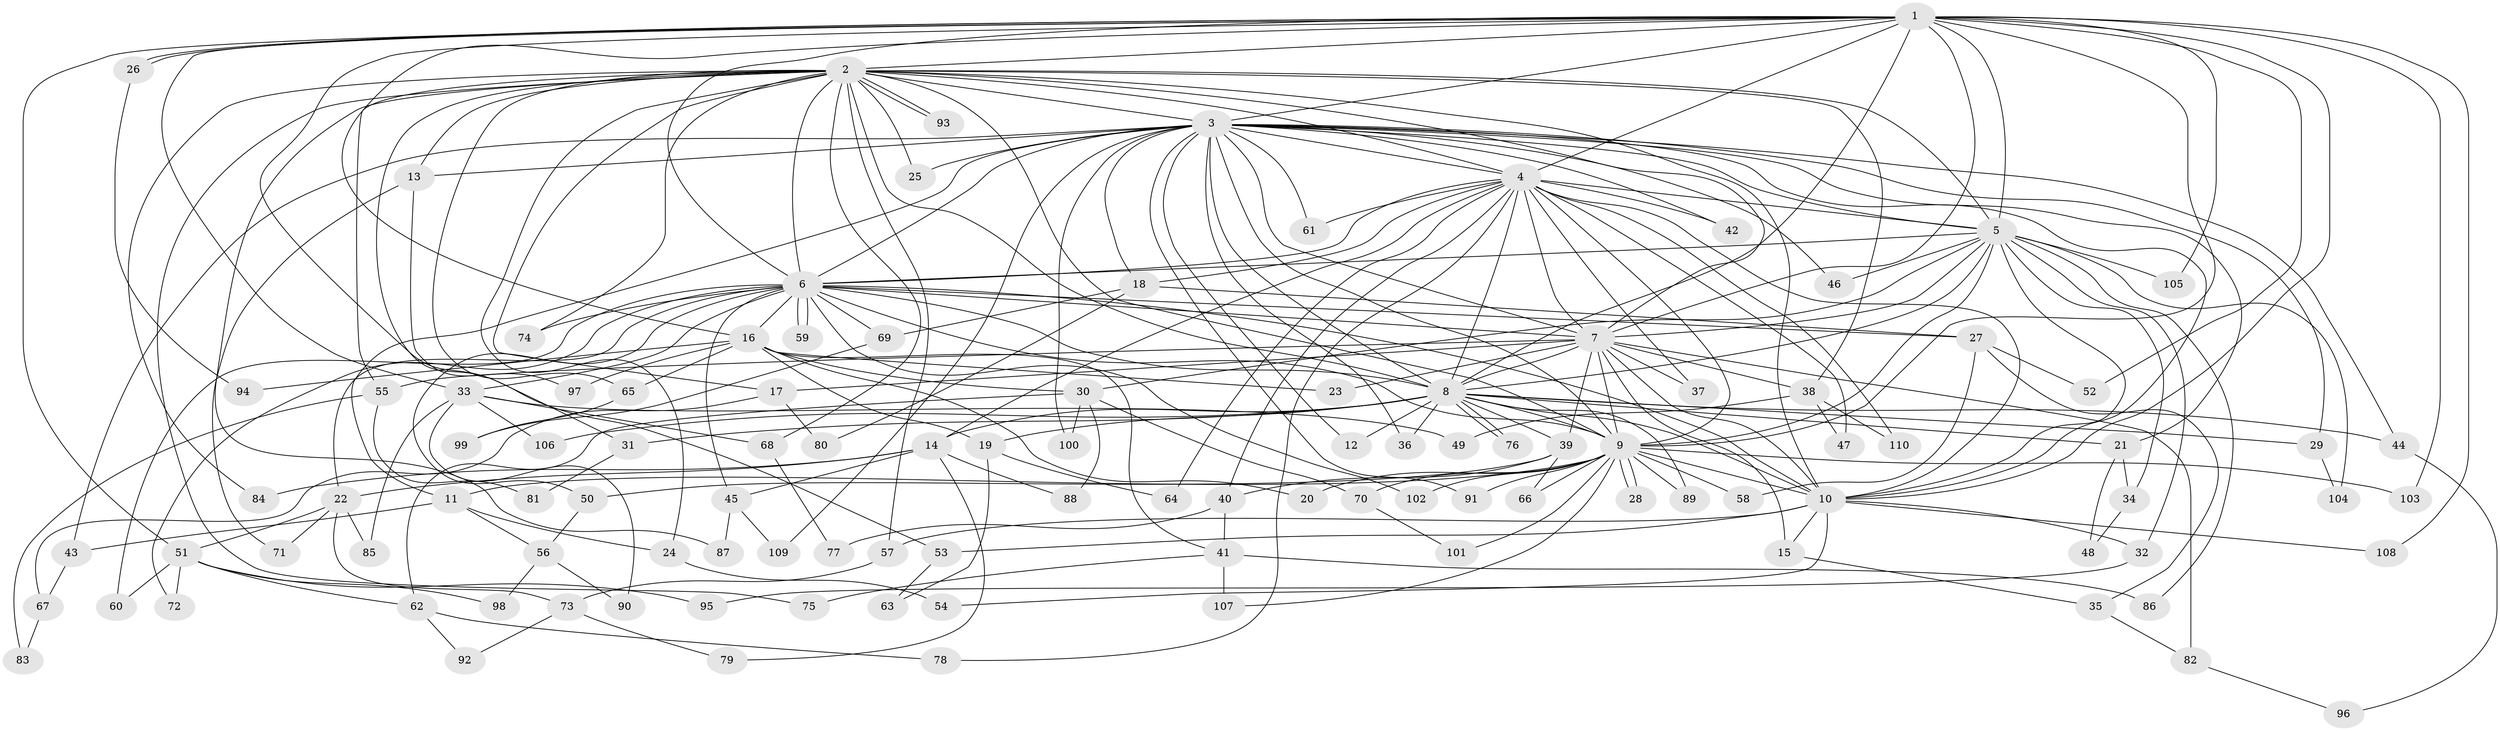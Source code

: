 // coarse degree distribution, {19: 0.012987012987012988, 16: 0.012987012987012988, 41: 0.012987012987012988, 1: 0.1038961038961039, 3: 0.06493506493506493, 5: 0.09090909090909091, 2: 0.5714285714285714, 6: 0.012987012987012988, 4: 0.06493506493506493, 14: 0.012987012987012988, 7: 0.012987012987012988, 8: 0.012987012987012988, 11: 0.012987012987012988}
// Generated by graph-tools (version 1.1) at 2025/47/03/04/25 21:47:35]
// undirected, 110 vertices, 245 edges
graph export_dot {
graph [start="1"]
  node [color=gray90,style=filled];
  1;
  2;
  3;
  4;
  5;
  6;
  7;
  8;
  9;
  10;
  11;
  12;
  13;
  14;
  15;
  16;
  17;
  18;
  19;
  20;
  21;
  22;
  23;
  24;
  25;
  26;
  27;
  28;
  29;
  30;
  31;
  32;
  33;
  34;
  35;
  36;
  37;
  38;
  39;
  40;
  41;
  42;
  43;
  44;
  45;
  46;
  47;
  48;
  49;
  50;
  51;
  52;
  53;
  54;
  55;
  56;
  57;
  58;
  59;
  60;
  61;
  62;
  63;
  64;
  65;
  66;
  67;
  68;
  69;
  70;
  71;
  72;
  73;
  74;
  75;
  76;
  77;
  78;
  79;
  80;
  81;
  82;
  83;
  84;
  85;
  86;
  87;
  88;
  89;
  90;
  91;
  92;
  93;
  94;
  95;
  96;
  97;
  98;
  99;
  100;
  101;
  102;
  103;
  104;
  105;
  106;
  107;
  108;
  109;
  110;
  1 -- 2;
  1 -- 3;
  1 -- 4;
  1 -- 5;
  1 -- 6;
  1 -- 7;
  1 -- 8;
  1 -- 9;
  1 -- 10;
  1 -- 16;
  1 -- 26;
  1 -- 26;
  1 -- 33;
  1 -- 51;
  1 -- 52;
  1 -- 53;
  1 -- 103;
  1 -- 105;
  1 -- 108;
  2 -- 3;
  2 -- 4;
  2 -- 5;
  2 -- 6;
  2 -- 7;
  2 -- 8;
  2 -- 9;
  2 -- 10;
  2 -- 13;
  2 -- 17;
  2 -- 24;
  2 -- 25;
  2 -- 31;
  2 -- 38;
  2 -- 55;
  2 -- 57;
  2 -- 65;
  2 -- 68;
  2 -- 74;
  2 -- 75;
  2 -- 84;
  2 -- 87;
  2 -- 93;
  2 -- 93;
  3 -- 4;
  3 -- 5;
  3 -- 6;
  3 -- 7;
  3 -- 8;
  3 -- 9;
  3 -- 10;
  3 -- 11;
  3 -- 12;
  3 -- 13;
  3 -- 18;
  3 -- 21;
  3 -- 25;
  3 -- 29;
  3 -- 36;
  3 -- 42;
  3 -- 43;
  3 -- 44;
  3 -- 46;
  3 -- 61;
  3 -- 91;
  3 -- 100;
  3 -- 109;
  4 -- 5;
  4 -- 6;
  4 -- 7;
  4 -- 8;
  4 -- 9;
  4 -- 10;
  4 -- 14;
  4 -- 18;
  4 -- 37;
  4 -- 40;
  4 -- 42;
  4 -- 47;
  4 -- 61;
  4 -- 64;
  4 -- 78;
  4 -- 110;
  5 -- 6;
  5 -- 7;
  5 -- 8;
  5 -- 9;
  5 -- 10;
  5 -- 30;
  5 -- 32;
  5 -- 34;
  5 -- 46;
  5 -- 86;
  5 -- 104;
  5 -- 105;
  6 -- 7;
  6 -- 8;
  6 -- 9;
  6 -- 10;
  6 -- 16;
  6 -- 22;
  6 -- 27;
  6 -- 33;
  6 -- 45;
  6 -- 50;
  6 -- 59;
  6 -- 59;
  6 -- 60;
  6 -- 69;
  6 -- 72;
  6 -- 74;
  6 -- 102;
  7 -- 8;
  7 -- 9;
  7 -- 10;
  7 -- 15;
  7 -- 17;
  7 -- 23;
  7 -- 37;
  7 -- 38;
  7 -- 39;
  7 -- 55;
  7 -- 82;
  8 -- 9;
  8 -- 10;
  8 -- 12;
  8 -- 14;
  8 -- 19;
  8 -- 21;
  8 -- 29;
  8 -- 31;
  8 -- 36;
  8 -- 39;
  8 -- 44;
  8 -- 76;
  8 -- 76;
  8 -- 89;
  8 -- 106;
  9 -- 10;
  9 -- 11;
  9 -- 20;
  9 -- 28;
  9 -- 28;
  9 -- 58;
  9 -- 66;
  9 -- 70;
  9 -- 89;
  9 -- 91;
  9 -- 101;
  9 -- 102;
  9 -- 103;
  9 -- 107;
  10 -- 15;
  10 -- 32;
  10 -- 53;
  10 -- 54;
  10 -- 57;
  10 -- 108;
  11 -- 24;
  11 -- 43;
  11 -- 56;
  13 -- 71;
  13 -- 97;
  14 -- 22;
  14 -- 45;
  14 -- 79;
  14 -- 84;
  14 -- 88;
  15 -- 35;
  16 -- 19;
  16 -- 20;
  16 -- 23;
  16 -- 30;
  16 -- 41;
  16 -- 65;
  16 -- 94;
  16 -- 97;
  17 -- 67;
  17 -- 80;
  18 -- 27;
  18 -- 69;
  18 -- 80;
  19 -- 63;
  19 -- 64;
  21 -- 34;
  21 -- 48;
  22 -- 51;
  22 -- 71;
  22 -- 73;
  22 -- 85;
  24 -- 54;
  26 -- 94;
  27 -- 35;
  27 -- 52;
  27 -- 58;
  29 -- 104;
  30 -- 62;
  30 -- 70;
  30 -- 88;
  30 -- 100;
  31 -- 81;
  32 -- 95;
  33 -- 49;
  33 -- 68;
  33 -- 85;
  33 -- 90;
  33 -- 106;
  34 -- 48;
  35 -- 82;
  38 -- 47;
  38 -- 49;
  38 -- 110;
  39 -- 40;
  39 -- 50;
  39 -- 66;
  40 -- 41;
  40 -- 77;
  41 -- 75;
  41 -- 86;
  41 -- 107;
  43 -- 67;
  44 -- 96;
  45 -- 87;
  45 -- 109;
  50 -- 56;
  51 -- 60;
  51 -- 62;
  51 -- 72;
  51 -- 95;
  51 -- 98;
  53 -- 63;
  55 -- 81;
  55 -- 83;
  56 -- 90;
  56 -- 98;
  57 -- 73;
  62 -- 78;
  62 -- 92;
  65 -- 99;
  67 -- 83;
  68 -- 77;
  69 -- 99;
  70 -- 101;
  73 -- 79;
  73 -- 92;
  82 -- 96;
}
